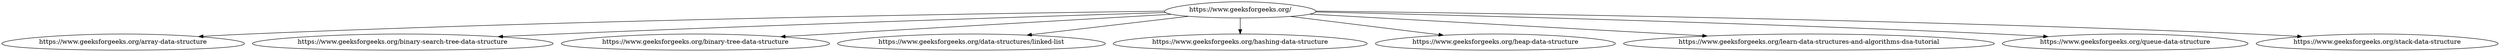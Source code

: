 digraph tree {
	"https://www.geeksforgeeks.org/" [label="https://www.geeksforgeeks.org/", shape=egg]
	"https://www.geeksforgeeks.org/array-data-structure" [label="https://www.geeksforgeeks.org/array-data-structure", shape=egg]
	"https://www.geeksforgeeks.org/binary-search-tree-data-structure" [label="https://www.geeksforgeeks.org/binary-search-tree-data-structure", shape=egg]
	"https://www.geeksforgeeks.org/binary-tree-data-structure" [label="https://www.geeksforgeeks.org/binary-tree-data-structure", shape=egg]
	"https://www.geeksforgeeks.org/data-structures/linked-list" [label="https://www.geeksforgeeks.org/data-structures/linked-list", shape=egg]
	"https://www.geeksforgeeks.org/hashing-data-structure" [label="https://www.geeksforgeeks.org/hashing-data-structure", shape=egg]
	"https://www.geeksforgeeks.org/heap-data-structure" [label="https://www.geeksforgeeks.org/heap-data-structure", shape=egg]
	"https://www.geeksforgeeks.org/learn-data-structures-and-algorithms-dsa-tutorial" [label="https://www.geeksforgeeks.org/learn-data-structures-and-algorithms-dsa-tutorial", shape=egg]
	"https://www.geeksforgeeks.org/queue-data-structure" [label="https://www.geeksforgeeks.org/queue-data-structure", shape=egg]
	"https://www.geeksforgeeks.org/stack-data-structure" [label="https://www.geeksforgeeks.org/stack-data-structure", shape=egg]

	"https://www.geeksforgeeks.org/" -> "https://www.geeksforgeeks.org/learn-data-structures-and-algorithms-dsa-tutorial"
	"https://www.geeksforgeeks.org/" -> "https://www.geeksforgeeks.org/array-data-structure"
	"https://www.geeksforgeeks.org/" -> "https://www.geeksforgeeks.org/data-structures/linked-list"
	"https://www.geeksforgeeks.org/" -> "https://www.geeksforgeeks.org/stack-data-structure"
	"https://www.geeksforgeeks.org/" -> "https://www.geeksforgeeks.org/queue-data-structure"
	"https://www.geeksforgeeks.org/" -> "https://www.geeksforgeeks.org/binary-tree-data-structure"
	"https://www.geeksforgeeks.org/" -> "https://www.geeksforgeeks.org/binary-search-tree-data-structure"
	"https://www.geeksforgeeks.org/" -> "https://www.geeksforgeeks.org/heap-data-structure"
	"https://www.geeksforgeeks.org/" -> "https://www.geeksforgeeks.org/hashing-data-structure"
}